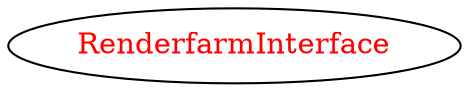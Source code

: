 digraph dependencyGraph {
 concentrate=true;
 ranksep="2.0";
 rankdir="LR"; 
 splines="ortho";
"RenderfarmInterface" [fontcolor="red"];
}